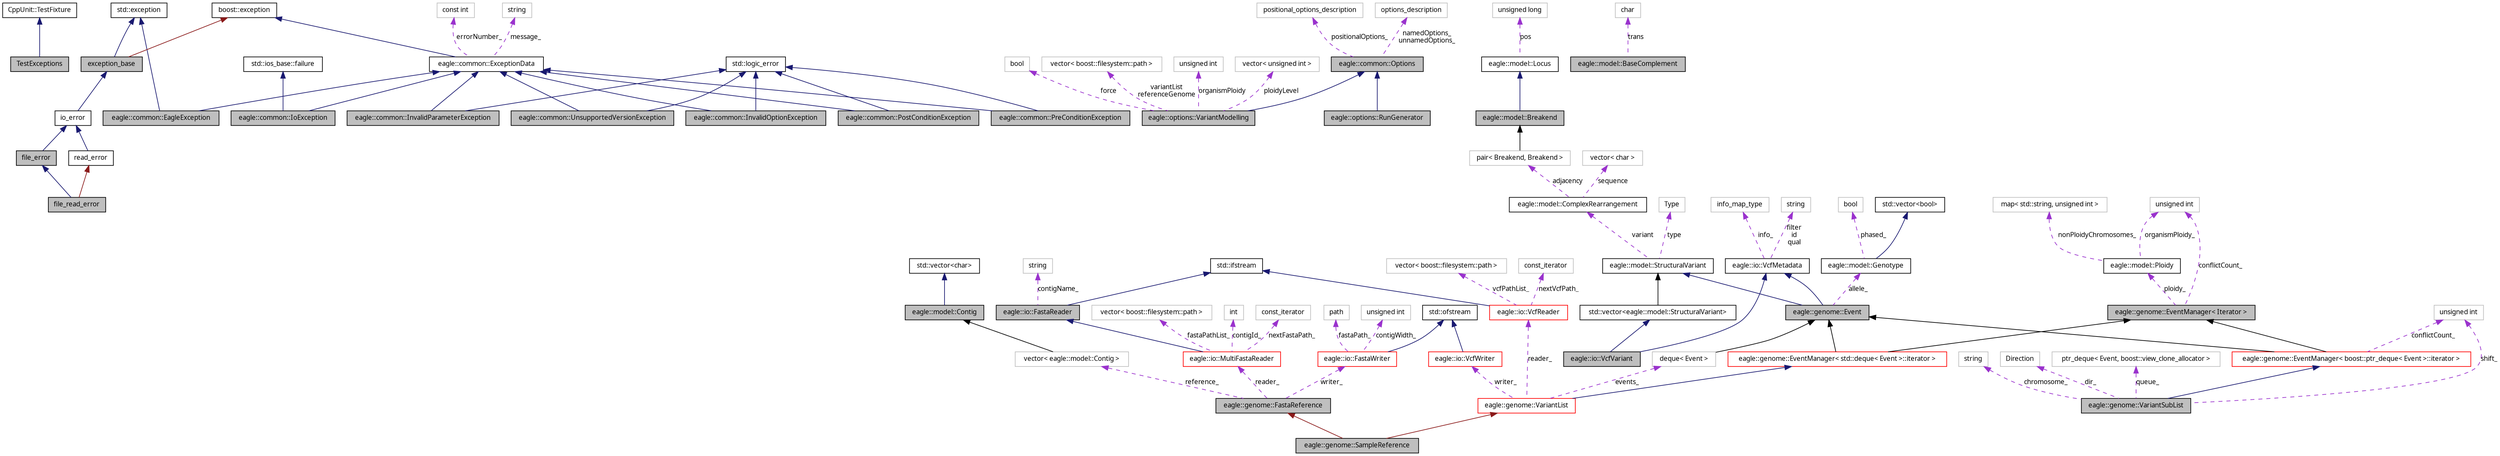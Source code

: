 strict digraph root {
	graph [bb="0,0,3846,674"];
	node [label="\N", fontname="FreeSans.ttf", fontsize=10, shape=record];
	edge [fontname="FreeSans.ttf", fontsize=10, labelfontname="FreeSans.ttf", labelfontsize=10];
	graph [bb="0,0,3018,1082"];
	subgraph G_cc_0 {
		graph [bb=""];
		Node1_0 [label=TestExceptions, color=black, fillcolor=grey75, fontcolor=black, height="0.30556", pos="1255,11", rects="1211.5,0.5,1298.2,21.5", style=filled, width="1.2083"];
		Node2_0 [label="CppUnit::TestFixture", URL="$classCppUnit_1_1TestFixture.html", color=black, height="0.30556", pos="1255,91", rects="1200,80.5,1309.1,101.5", width="1.5278"];
		Node2_0 -> Node1_0 [color=midnightblue, dir=back, pos="s,1255,80.75 1255,70.51 1255,54.77 1255,33.32 1255,21.24", style=solid];
	}
	subgraph G_cc_1 {
		graph [bb=""];
		Node1_1 [label="eagle::common::EagleException", color=black, fillcolor=grey75, fontcolor=black, height="0.30556", pos="1561,741", rects="1474,730.5,1647.5,751.5", style=filled, width="2.4167"];
		Node2_1 [label="std::exception", URL="$classstd_1_1exception.html", color=black, height="0.30556", pos="1497,901", rects="1455,890.5,1538.1,911.5", width="1.1667"];
		Node1_33 [label=exception_base, color=black, fillcolor=grey75, fontcolor=black, height="0.30556", pos="1487,821", rects="1441,810.5,1532.6,831.5", style=filled, width="1.2778"];
		Node3_1 [label="eagle::common::ExceptionData", URL="$classeagle_1_1common_1_1ExceptionData.html", color=black, height="0.30556", pos="2146,821", rects="2060.5,810.5,2231.1,831.5", width="2.375"];
		Node1_3 [label="eagle::common::InvalidOptionException", color=black, fillcolor=grey75, fontcolor=black, height="0.30556", pos="2456,741", rects="2351,730.5,2560.9,751.5", style=filled, width="2.9167"];
		Node1_4 [label="eagle::common::InvalidParameterException", color=black, fillcolor=grey75, fontcolor=black, height="0.30556", pos="1956,741", rects="1842,730.5,2069.6,751.5", style=filled, width="3.1667"];
		Node1_5 [label="eagle::common::IoException", color=black, fillcolor=grey75, fontcolor=black, height="0.30556", pos="1745,741", rects="1667,730.5,1822.1,751.5", style=filled, width="2.1667"];
		Node1_7 [label="eagle::common::PostConditionException", color=black, fillcolor=grey75, fontcolor=black, height="0.30556", pos="2686,741", rects="2580.5,730.5,2791.5,751.5", style=filled, width="2.9306"];
		Node1_8 [label="eagle::common::PreConditionException", color=black, fillcolor=grey75, fontcolor=black, height="0.30556", pos="2914,741", rects="2810,730.5,3017.1,751.5", style=filled, width="2.8889"];
		Node1_9 [label="eagle::common::UnsupportedVersionException", color=black, fillcolor=grey75, fontcolor=black, height="0.30556", pos="2210,741", rects="2088,730.5,2331.1,751.5", style=filled, width="3.3889"];
		Node4_1 [label="boost::exception", URL="$classboost_1_1exception.html", color=black, height="0.30556", pos="1829,901", rects="1780.5,890.5,1876.6,911.5", width="1.3472"];
		Node5_1 [label="const int", color=grey75, height="0.30556", pos="2101,901", rects="2073,890.5,2128.2,911.5", width="0.77778"];
		Node6_1 [label=string, color=grey75, height="0.30556", pos="2191,901", rects="2169.5,890.5,2212.3,911.5", width="0.59722"];
		Node2_3 [label="std::logic_error", URL="$classstd_1_1logic__error.html", color=black, height="0.30556", pos="2456,821", rects="2411.5,810.5,2500.1,831.5", width="1.2361"];
		Node2_5 [label="std::ios_base::failure", URL="$classstd_1_1ios__base_1_1failure.html", color=black, height="0.30556", pos="1745,821", rects="1686,810.5,1803.3,831.5", width="1.6389"];
		Node2_34 [label=io_error, URL="$structio__error.html", color=black, height="0.30556", pos="1429,741", rects="1402.5,730.5,1454.7,751.5", width="0.73611"];
		Node1_34 [label=file_error, color=black, fillcolor=grey75, fontcolor=black, height="0.30556", pos="1379,681", rects="1349.5,670.5,1408.3,691.5", style=filled, width="0.81944"];
		Node1_35 [label=file_read_error, color=black, fillcolor=grey75, fontcolor=black, height="0.30556", pos="1413,611", rects="1370,600.5,1456,621.5", style=filled, width="1.1944"];
		Node4_35 [label=read_error, URL="$structread__error.html", color=black, height="0.30556", pos="1460,681", rects="1427,670.5,1492.6,691.5", width="0.91667"];
		Node2_1 -> Node1_1 [color=midnightblue, dir=back, pos="s,1504.6,890.96 1511,882.86 1521.1,869.7 1534.2,850.67 1542,832 1553.8,803.86 1558.6,767.61 1560.2,751.02", style=solid];
		Node2_1 -> Node1_33 [color=midnightblue, dir=back, pos="s,1495.8,890.75 1494.5,880.51 1492.5,864.77 1489.7,843.32 1488.2,831.24", style=solid];
		Node1_33 -> Node2_34 [color=midnightblue, dir=back, pos="s,1480.1,810.75 1473.8,802.32 1462,786.45 1445.2,763.78 1435.9,751.24", style=solid];
		Node3_1 -> Node1_1 [color=midnightblue, dir=back, pos="s,2060.5,811.32 2050.3,810.24 2003.2,805.21 1945.5,798.73 1894,792 1796.2,779.23 1682.6,761.57 1616.6,751.01", style=solid];
		Node3_1 -> Node1_3 [color=midnightblue, dir=back, pos="s,2160.9,810.94 2169.7,805.66 2191.8,792.51 2223.4,774.42 2237,770 2259.3,762.75 2310.2,756.03 2357.4,751", style=solid];
		Node3_1 -> Node1_4 [color=midnightblue, dir=back, pos="s,2123.8,810.9 2114.1,806.92 2075.5,791.07 2011.5,764.8 1978,751.04", style=solid];
		Node3_1 -> Node1_5 [color=midnightblue, dir=back, pos="s,2099.6,810.98 2089.7,809.05 2009.9,793.53 1865.3,765.39 1791.3,751", style=solid];
		Node3_1 -> Node1_7 [color=midnightblue, dir=back, pos="s,2208.5,810.98 2218.5,809.53 2325.3,794.1 2523,765.54 2623.7,751", style=solid];
		Node3_1 -> Node1_8 [color=midnightblue, dir=back, pos="s,2231.8,811.83 2241.9,810.86 2296.9,805.53 2367.4,798.58 2430,792 2517.6,782.79 2539.4,779.17 2627,770 2690.6,763.35 2762.2,756.36\
 2818,751.03", style=solid];
		Node3_1 -> Node1_9 [color=midnightblue, dir=back, pos="s,2153.6,810.75 2160.2,802.76 2173.2,786.87 2192,763.9 2202.4,751.24", style=solid];
		Node4_1 -> Node1_33 [color=firebrick4, dir=back, pos="s,1789.4,890.98 1779.3,888.67 1710.9,873.07 1589,845.27 1526.5,831", style=solid];
		Node4_1 -> Node3_1 [color=midnightblue, dir=back, pos="s,1865.7,890.98 1875.4,888.58 1938.8,872.98 2051.2,845.32 2109.2,831.06", style=solid];
		Node5_1 -> Node3_1 [color=darkorchid3, dir=back, label=errorNumber_, lp="2135.5,861", pos="s,2098.7,890.84 2097.3,880.85 2096.3,871.03 2096.8,859.24 2102,850 2106.6,841.79 2114.7,835.63 2122.8,831.21", style=dashed];
		Node6_1 -> Node3_1 [color=darkorchid3, dir=back, label=message_, lp="2205,861", pos="s,2187.8,890.78 2184.2,881.32 2180.3,871.66 2175.1,859.85 2169,850 2164.8,843.25 2159.2,836.36 2154.6,831.1", style=dashed];
		Node2_3 -> Node1_3 [color=midnightblue, dir=back, pos="s,2456,810.75 2456,800.51 2456,784.77 2456,763.32 2456,751.24", style=solid];
		Node2_3 -> Node1_4 [color=midnightblue, dir=back, pos="s,2411.2,813.01 2401.2,811.45 2306,796.6 2111,766.18 2013.8,751.02", style=solid];
		Node2_3 -> Node1_7 [color=midnightblue, dir=back, pos="s,2482.8,810.9 2492.5,807.62 2539,791.86 2618.2,765.01 2659.3,751.04", style=solid];
		Node2_3 -> Node1_8 [color=midnightblue, dir=back, pos="s,2500.7,812.81 2510.7,811.18 2544.3,805.74 2588.2,798.56 2627,792 2709.8,778.01 2805.9,761.14 2863.2,751.01", style=solid];
		Node2_3 -> Node1_9 [color=midnightblue, dir=back, pos="s,2435.8,810.91 2426.4,806.83 2401.2,795.92 2363.7,780.56 2330,770 2305.9,762.46 2278.5,755.92 2256,751.06", style=solid];
		Node2_5 -> Node1_5 [color=midnightblue, dir=back, pos="s,1745,810.75 1745,800.51 1745,784.77 1745,763.32 1745,751.24", style=solid];
		Node2_34 -> Node1_34 [color=midnightblue, dir=back, pos="s,1421.2,730.94 1414.6,723.26 1405.6,712.82 1394.3,699.78 1386.9,691.19", style=solid];
		Node2_34 -> Node4_35 [color=midnightblue, dir=back, pos="s,1433.8,730.94 1438.6,722 1444.1,711.79 1450.7,699.44 1455.1,691.19", style=solid];
		Node1_34 -> Node1_35 [color=midnightblue, dir=back, pos="s,1383.6,670.83 1388.1,661.73 1394.7,648.56 1403.3,631.36 1408.5,621.03", style=solid];
		Node4_35 -> Node1_35 [color=firebrick4, dir=back, pos="s,1453.7,670.83 1447.9,662.5 1438.7,649.24 1426.5,631.56 1419.2,621.03", style=solid];
	}
	subgraph G_cc_2 {
		graph [bb=""];
		Node1_6 [label="eagle::common::Options", color=black, fillcolor=grey75, fontcolor=black, height="0.30556", pos="1308,991", rects="1239,980.5,1376.9,1001.5", style=filled, width="1.9167"];
		Node1_28 [label="eagle::options::RunGenerator", color=black, fillcolor=grey75, fontcolor=black, height="0.30556", pos="1308,911", rects="1228.5,900.5,1386.8,921.5", style=filled, width="2.2083"];
		Node1_29 [label="eagle::options::VariantModelling", color=black, fillcolor=grey75, fontcolor=black, height="0.30556", pos="1040,911", rects="955.5,900.5,1123.8,921.5", style=filled, width="2.3472"];
		Node3_6 [label=positional_options_description, color=grey75, height="0.30556", pos="1181,1071", rects="1101.5,1060.5,1259.8,1081.5", width="2.2083"];
		Node4_6 [label=options_description, color=grey75, height="0.30556", pos="1333,1071", rects="1279,1060.5,1386.9,1081.5", width="1.5"];
		Node5_29 [label=bool, color=grey75, height="0.30556", pos="768,991", rects="750,980.5,785.78,1001.5", width="0.5"];
		Node6_29 [label="vector\< boost::filesystem::path \>", color=grey75, height="0.30556", pos="895,991", rects="805,980.5,984.37,1001.5", width="2.5"];
		Node7_29 [label="unsigned int", color=grey75, height="0.30556", pos="1040,991", rects="1003,980.5,1076.2,1001.5", width="1.0278"];
		Node8_29 [label="vector\< unsigned int \>", color=grey75, height="0.30556", pos="1158,991", rects="1095,980.5,1220.4,1001.5", width="1.75"];
		Node1_6 -> Node1_28 [color=midnightblue, dir=back, pos="s,1308,980.75 1308,970.51 1308,954.77 1308,933.32 1308,921.24", style=solid];
		Node1_6 -> Node1_29 [color=midnightblue, dir=back, pos="s,1291.4,980.84 1282.4,976.14 1260.6,964.86 1228,949.32 1198,940 1170.9,931.58 1140.3,925.42 1113.3,921.06", style=solid];
		Node3_6 -> Node1_6 [color=darkorchid3, dir=back, label=positionalOptions_, lp="1270,1031", pos="s,1186.9,1061 1193,1052.7 1201.2,1042 1212.9,1028.7 1226,1020 1238.8,1011.5 1254.4,1005.4 1268.6,1001", style=dashed];
		Node4_6 -> Node1_6 [color=darkorchid3, dir=back, label="namedOptions_\nunnamedOptions_", lp="1368,1031", pos="s,1330,1060.8 1326.9,1051 1321.8,1035.2 1314.9,1013.4 1311,1001.2", style=dashed];
		Node5_29 -> Node1_29 [color=darkorchid3, dir=back, label=force, lp="903,951", pos="s,786.6,980.98 795.9,976.64 820.3,965.45 856.8,949.79 890,940 917.7,931.83 949,925.54 975.8,921.02", style=dashed];
		Node6_29 -> Node1_29 [color=darkorchid3, dir=back, label="variantList\nreferenceGenome", lp="991.5,951", pos="s,902.1,980.9 908.6,973.26 918.3,962.38 932.2,948.66 947,940 961.6,931.49 978.9,925.35 994.7,921.04", style=dashed];
		Node7_29 -> Node1_29 [color=darkorchid3, dir=back, label=organismPloidy, lp="1076.5,951", pos="s,1040,980.75 1040,970.51 1040,954.77 1040,933.32 1040,921.24", style=dashed];
		Node8_29 -> Node1_29 [color=darkorchid3, dir=back, label=ploidyLevel, lp="1166.5,951", pos="s,1152.7,980.99 1147.1,972.45 1139.8,961.8 1129.2,948.63 1117,940 1105.2,931.61 1090.5,925.46 1077.2,921.1", style=dashed];
	}
	subgraph G_cc_3 {
		graph [bb=""];
		Node1_10 [label="eagle::genome::EventManager\< Iterator \>", color=black, fillcolor=grey75, fontcolor=black, height="0.30556", pos="1984,286", rects="1873.5,275.5,2093.9,296.5", style=filled, width="3.0694"];
		Node2_14 [label="eagle::genome::EventManager\< std::deque\< Event \>::iterator \>", URL="$classeagle_1_1genome_1_1EventManager.html", color=red, height="0.30556", pos="1399,216", rects="1235,205.5,1562.1,226.5", width="4.5556"];
		Node2_15 [label="eagle::genome::EventManager\< boost::ptr_deque\< Event \>::iterator \>", URL="$classeagle_1_1genome_1_1EventManager.html", color=red, height="0.30556", pos="2170,216", rects="1991,205.5,2348.3,226.5", width="4.9722"];
		Node2_10 [label="unsigned int", color=grey75, height="0.30556", pos="1984,448", rects="1947,437.5,2020.2,458.5", width="1.0278"];
		Node3_10 [label="eagle::model::Ploidy", URL="$classeagle_1_1model_1_1Ploidy.html", color=black, height="0.30556", pos="1937,356", rects="1879.5,345.5,1993.8,366.5", width="1.5972"];
		Node4_10 [label="map\< std::string, unsigned int \>", color=grey75, height="0.30556", pos="1791,448", rects="1705.5,437.5,1876.2,458.5", width="2.375"];
		Node1_11 [label="eagle::genome::Event", color=black, fillcolor=grey75, fontcolor=black, height="0.30556", pos="1391,286", rects="1328.5,275.5,1452.7,296.5", style=filled, width="1.7361"];
		Node10_14 [label="deque\< Event \>", color=grey75, height="0.30556", pos="1169,216", rects="1121.5,205.5,1216,226.5", width="1.3194"];
		Node2_11 [label="eagle::model::StructuralVariant", URL="$classeagle_1_1model_1_1StructuralVariant.html", color=black, height="0.30556", pos="1127,356", rects="1044,345.5,1209.6,366.5", width="2.3056"];
		Node2_20 [label="std::vector\<eagle::model::StructuralVariant\>", URL="$classstd_1_1vector.html", color=black, height="0.30556", pos="1127,286", rects="1010,275.5,1243.1,296.5", width="3.25"];
		Node3_11 [label=Type, color=grey75, height="0.30556", pos="1139,448", rects="1120,437.5,1157.5,458.5", width="0.52778"];
		Node4_11 [label="eagle::model::ComplexRearrangement", URL="$structeagle_1_1model_1_1ComplexRearrangement.html", color=black, height="0.30556", pos="998,448", rects="895,437.5,1101,458.5", width="2.8611"];
		Node11_11 [label="pair\< Breakend, Breakend \>", color=grey75, height="0.30556", pos="897,518", rects="821.5,507.5,971.95,528.5", width="2.0972"];
		Node12_11 [label="vector\< char \>", color=grey75, height="0.30556", pos="1036,518", rects="991,507.5,1080.5,528.5", width="1.25"];
		Node5_11 [label="eagle::io::VcfMetadata", URL="$structeagle_1_1io_1_1VcfMetadata.html", color=black, height="0.30556", pos="1291,356", rects="1228,345.5,1353.2,366.5", width="1.75"];
		Node1_20 [label="eagle::io::VcfVariant", color=black, fillcolor=grey75, fontcolor=black, height="0.30556", pos="1045,216", rects="987.5,205.5,1102.5,226.5", style=filled, width="1.5972"];
		Node6_11 [label=string, color=grey75, height="0.30556", pos="1346,448", rects="1324.5,437.5,1367.3,458.5", width="0.59722"];
		Node7_11 [label=info_map_type, color=grey75, height="0.30556", pos="1262,448", rects="1218.5,437.5,1305,458.5", width="1.2083"];
		Node8_11 [label="eagle::model::Genotype", URL="$classeagle_1_1model_1_1Genotype.html", color=black, height="0.30556", pos="1439,356", rects="1372,345.5,1505.1,366.5", width="1.8611"];
		Node9_11 [label="std::vector\<bool\>", URL="$classstd_1_1vector.html", color=black, height="0.30556", pos="1516,448", rects="1464,437.5,1567.3,458.5", width="1.4444"];
		Node10_11 [label=bool, color=grey75, height="0.30556", pos="1427,448", rects="1409,437.5,1444.8,458.5", width="0.5"];
		Node1_12 [label="eagle::genome::FastaReference", color=black, fillcolor=grey75, fontcolor=black, height="0.30556", pos="567,146", rects="481,135.5,652.5,156.5", style=filled, width="2.3889"];
		Node1_13 [label="eagle::genome::SampleReference", color=black, fillcolor=grey75, fontcolor=black, height="0.30556", pos="822,86", rects="730,75.5,913.39,96.5", style=filled, width="2.5556"];
		Node3_12 [label="vector\< eagle::model::Contig \>", color=grey75, height="0.30556", pos="247,216", rects="162,205.5,331.7,226.5", width="2.3611"];
		Node4_12 [label="eagle::io::FastaWriter", URL="$classeagle_1_1io_1_1FastaWriter.html", color=red, height="0.30556", pos="673,216", rects="614,205.5,731.19,226.5", width="1.6389"];
		Node8_12 [label="eagle::io::MultiFastaReader", URL="$classeagle_1_1io_1_1MultiFastaReader.html", color=red, height="0.30556", pos="486,216", rects="413,205.5,558.64,226.5", width="2.0278"];
		Node7_13 [label="eagle::genome::VariantList", URL="$classeagle_1_1genome_1_1VariantList.html", color=red, height="0.30556", pos="932,146", rects="859,135.5,1004.4,156.5", width="2.0278"];
		Node6_14 [label="eagle::io::VcfReader", URL="$classeagle_1_1io_1_1VcfReader.html", color=red, height="0.30556", pos="933,286", rects="874.5,275.5,990.79,296.5", width="1.625"];
		Node11_14 [label="eagle::io::VcfWriter", URL="$classeagle_1_1io_1_1VcfWriter.html", color=red, height="0.30556", pos="837,216", rects="782,205.5,891.07,226.5", width="1.5278"];
		Node1_15 [label="eagle::genome::VariantSubList", color=black, fillcolor=grey75, fontcolor=black, height="0.30556", pos="1846,146", rects="1764,135.5,1928,156.5", style=filled, width="2.2778"];
		Node3_15 [label="unsigned int", color=grey75, height="0.30556", pos="2278,286", rects="2241,275.5,2314.2,296.5", width="1.0278"];
		Node5_15 [label=string, color=grey75, height="0.30556", pos="1603,216", rects="1581.5,205.5,1624.3,226.5", width="0.59722"];
		Node6_15 [label=Direction, color=grey75, height="0.30556", pos="1672,216", rects="1642.5,205.5,1701.3,226.5", width="0.81944"];
		Node7_15 [label="ptr_deque\< Event, boost::view_clone_allocator \>", color=grey75, height="0.30556", pos="1846,216", rects="1720,205.5,1971.9,226.5", width="3.5"];
		Node1_16 [label="eagle::io::FastaReader", color=black, fillcolor=grey75, fontcolor=black, height="0.30556", pos="199,286", rects="136.5,275.5,260.91,296.5", style=filled, width="1.7361"];
		Node2_16 [label="std::ifstream", URL="$classstd_1_1ifstream.html", color=black, height="0.30556", pos="456,356", rects="417,345.5,494.99,366.5", width="1.0833"];
		Node4_16 [label=string, color=grey75, height="0.30556", pos="199,356", rects="177.5,345.5,220.28,366.5", width="0.59722"];
		Node2_17 [label="std::ofstream", URL="$classstd_1_1ofstream.html", color=black, height="0.30556", pos="815,286", rects="774,275.5,855.21,296.5", width="1.1389"];
		Node4_17 [label=path, color=grey75, height="0.30556", pos="645,286", rects="626,275.5,663.22,296.5", width="0.52778"];
		Node5_17 [label="unsigned int", color=grey75, height="0.30556", pos="719,286", rects="682,275.5,755.16,296.5", width="1.0278"];
		Node3_18 [label="vector\< boost::filesystem::path \>", color=grey75, height="0.30556", pos="370,286", rects="280,275.5,459.37,296.5", width="2.5"];
		Node4_18 [label=int, color=grey75, height="0.30556", pos="492,286", rects="478.5,275.5,505.06,296.5", width="0.375"];
		Node5_18 [label=const_iterator, color=grey75, height="0.30556", pos="565,286", rects="524,275.5,605.98,296.5", width="1.1389"];
		Node4_19 [label="vector\< boost::filesystem::path \>", color=grey75, height="0.30556", pos="810,356", rects="720,345.5,899.37,366.5", width="2.5"];
		Node5_19 [label=const_iterator, color=grey75, height="0.30556", pos="959,356", rects="918,345.5,999.98,366.5", width="1.1389"];
		Node1_23 [label="eagle::model::Breakend", color=black, fillcolor=grey75, fontcolor=black, height="0.30556", pos="897,578", rects="831,567.5,962.52,588.5", style=filled, width="1.8333"];
		Node2_23 [label="eagle::model::Locus", URL="$structeagle_1_1model_1_1Locus.html", color=black, height="0.30556", pos="897,658", rects="839.5,647.5,954.15,668.5", width="1.5972"];
		Node5_23 [label="unsigned long", color=grey75, height="0.30556", pos="897,738", rects="856,727.5,937.39,748.5", width="1.1389"];
		Node1_24 [label="eagle::model::Contig", color=black, fillcolor=grey75, fontcolor=black, height="0.30556", pos="59,286", rects="0,275.5,117.44,296.5", style=filled, width="1.6389"];
		Node2_24 [label="std::vector\<char\>", URL="$classstd_1_1vector.html", color=black, height="0.30556", pos="59,356", rects="6.5,345.5,111.2,366.5", width="1.4583"];
		Node1_10 -> Node2_14 [dir=back, pos="s,1906.3,275.97 1896.2,274.8 1782.3,261.55 1585.2,238.65 1476.5,226.01"];
		Node1_10 -> Node2_15 [dir=back, pos="s,2008.7,275.97 2018.5,272.39 2055.3,258.94 2112.6,237.97 2145.2,226.07"];
		Node2_14 -> Node7_13 [color=midnightblue, dir=back, pos="s,1337,205.97 1327,204.52 1235.8,191.23 1080,168.56 993.9,156.01", style=solid];
		Node2_15 -> Node1_15 [color=midnightblue, dir=back, pos="s,2127,205.97 2117.1,203.9 2053.5,190.55 1947.8,168.37 1888.9,156.01", style=solid];
		Node2_10 -> Node1_10 [color=darkorchid3, dir=back, label=conflictCount_, lp="2056,356", pos="s,1999.9,437.89 2007.8,431.33 2011.5,427.75 2014.9,423.62 2017,419 2037.1,375.48 2004.6,317.98 1990.2,296.04", style=dashed];
		Node2_10 -> Node3_10 [color=darkorchid3, dir=back, label=organismPloidy_, lp="1977.5,402", pos="s,1959.2,437.78 1950.5,432.36 1945.5,428.72 1941,424.3 1938,419 1928.5,402.37 1931.7,378.89 1934.6,366.13", style=dashed];
		Node3_10 -> Node1_10 [color=darkorchid3, dir=back, label=ploidy_, lp="1980,321", pos="s,1943.3,345.83 1949.1,337.5 1958.3,324.24 1970.5,306.56 1977.8,296.03", style=dashed];
		Node4_10 -> Node3_10 [color=darkorchid3, dir=back, label=nonPloidyChromosomes_, lp="1865.5,402", pos="s,1790.1,437.55 1789.9,427.24 1790.2,413.57 1793.1,395.94 1804,385 1814.7,374.28 1848.2,367.26 1878.9,362.94", style=dashed];
		Node1_11 -> Node2_14 [dir=back, pos="s,1392.1,275.83 1393.3,265.56 1394.8,252.56 1396.8,236.06 1397.9,226.03"];
		Node1_11 -> Node2_15 [dir=back, pos="s,1453.8,279.52 1463.9,278.64 1603,266.49 1906.9,239.97 2066.8,226.01"];
		Node1_11 -> Node10_14 [dir=back, pos="s,1371.9,275.86 1362.7,271.65 1343.8,263.14 1318.3,252.38 1295,245 1269.6,236.95 1240.6,230.33 1216.8,225.56"];
		Node10_14 -> Node7_13 [color=darkorchid3, dir=back, label=events_, lp="1083,181", pos="s,1137.5,205.97 1127.7,203.16 1081,189.75 1005.9,168.2 963.6,156.07", style=dashed];
		Node2_11 -> Node1_11 [color=midnightblue, dir=back, pos="s,1162.1,345.97 1172,343.41 1224,330.02 1308.4,308.28 1355.8,296.07", style=solid];
		Node2_11 -> Node2_20 [dir=back, pos="s,1127,345.83 1127,335.56 1127,322.56 1127,306.06 1127,296.03"];
		Node2_20 -> Node1_20 [color=midnightblue, dir=back, pos="s,1115.9,275.83 1108.2,269.38 1092,255.96 1069.2,237.07 1055.9,226.03", style=solid];
		Node3_11 -> Node2_11 [color=darkorchid3, dir=back, label=type, lp="1146,402", pos="s,1137.8,437.71 1136.4,427.76 1133.9,408.74 1130.1,380.48 1128.2,366.11", style=dashed];
		Node4_11 -> Node2_11 [color=darkorchid3, dir=back, label=variant, lp="1102,402", pos="s,1011.3,437.71 1019.7,431.86 1046.7,413.05 1091.8,381.56 1113.9,366.11", style=dashed];
		Node11_11 -> Node4_11 [color=darkorchid3, dir=back, label=adjacency, lp="979.5,483", pos="s,910.6,507.83 919.1,502.11 939.1,488.65 967.9,469.27 984.6,458.03", style=dashed];
		Node12_11 -> Node4_11 [color=darkorchid3, dir=back, label=sequence, lp="1043,483", pos="s,1030.9,507.83 1025.8,498.73 1018.4,485.56 1008.8,468.36 1003,458.03", style=dashed];
		Node5_11 -> Node1_11 [color=midnightblue, dir=back, pos="s,1304.5,345.83 1312.9,340.11 1332.7,326.65 1361.2,307.27 1377.7,296.03", style=solid];
		Node5_11 -> Node1_20 [color=midnightblue, dir=back, pos="s,1289.2,345.8 1286.8,336 1281.8,317.76 1271.7,290.74 1253,275 1229.2,254.96 1148.8,236.52 1095.2,226.04", style=solid];
		Node6_11 -> Node5_11 [color=darkorchid3, dir=back, label="filter\nid\nqual", lp="1340,402", pos="s,1340.6,437.7 1335.4,428.81 1328,416.4 1318.1,399.63 1309,385 1305.1,378.71 1300.6,371.71 1297.1,366.28", style=dashed];
		Node7_11 -> Node5_11 [color=darkorchid3, dir=back, label=info_, lp="1293,402", pos="s,1265,437.71 1268.1,428.02 1274.2,409.01 1283.4,380.55 1288.1,366.11", style=dashed];
		Node8_11 -> Node1_11 [color=darkorchid3, dir=back, label=allele_, lp="1432.5,321", pos="s,1432.5,345.83 1426.6,337.5 1417.3,324.24 1404.8,306.56 1397.4,296.03", style=dashed];
		Node9_11 -> Node8_11 [color=midnightblue, dir=back, pos="s,1512.2,437.76 1507.9,428.34 1501.6,415.22 1491.9,397.81 1480,385 1473.1,377.55 1463.8,371.02 1455.9,366.14", style=solid];
		Node10_11 -> Node8_11 [color=darkorchid3, dir=back, label=phased_, lp="1455.5,402", pos="s,1428.2,437.71 1429.6,427.76 1432.1,408.74 1435.9,380.48 1437.8,366.11", style=dashed];
		Node1_12 -> Node1_13 [color=firebrick4, dir=back, pos="s,606.8,135.94 616.8,133.68 665,122.7 737.4,106.25 782,96.094", style=solid];
		Node3_12 -> Node1_12 [color=darkorchid3, dir=back, label=reference_, lp="453.5,181", pos="s,289.5,205.97 299.6,203.82 362.5,190.45 466.6,168.34 524.6,156.01", style=dashed];
		Node4_12 -> Node1_12 [color=darkorchid3, dir=back, label=writer_, lp="643.5,181", pos="s,658.7,205.83 650.1,200.29 629.1,186.83 598.7,167.32 581.1,156.02", style=dashed];
		Node8_12 -> Node1_12 [color=darkorchid3, dir=back, label=reader_, lp="550.5,181", pos="s,496.9,205.83 504.6,199.38 520.6,185.96 543.1,167.07 556.2,156.02", style=dashed];
		Node7_13 -> Node1_13 [color=firebrick4, dir=back, pos="s,914.8,135.94 905.7,131.13 885.2,120.31 857.3,105.59 839.4,96.19", style=solid];
		Node6_14 -> Node7_13 [color=darkorchid3, dir=back, label=reader_, lp="951.5,216", pos="s,932.9,275.95 932.9,265.88 932.6,235.82 932.2,178.61 932.1,156.27", style=dashed];
		Node11_14 -> Node7_13 [color=darkorchid3, dir=back, label=writer_, lp="901.5,181", pos="s,846.9,205.93 854.7,199.15 863.5,191.51 874.5,182.41 885,175 894.6,168.19 905.9,161.41 915.1,156.23", style=dashed];
		Node3_15 -> Node2_15 [color=darkorchid3, dir=back, label=conflictCount_, lp="2265,251", pos="s,2263.4,275.83 2254.9,270.47 2233.5,257 2202.4,237.37 2184.3,226.03", style=dashed];
		Node3_15 -> Node1_15 [color=darkorchid3, dir=back, label=shift_, lp="2377,216", pos="s,2299.1,275.97 2308.3,271.52 2339.3,255.98 2379.8,229.43 2358,205 2329.9,173.56 2065.6,156.97 1928.2,150.41", style=dashed];
		Node5_15 -> Node1_15 [color=darkorchid3, dir=back, label=chromosome_, lp="1709,181", pos="s,1615.9,205.85 1624.5,200.21 1638.2,191.56 1656.4,181.16 1674,175 1702.4,165.04 1734.7,158.59 1763.6,154.43", style=dashed];
		Node6_15 -> Node1_15 [color=darkorchid3, dir=back, label=dir_, lp="1778,181", pos="s,1695.1,205.97 1704.7,202.22 1739.1,188.76 1792.5,167.92 1822.8,156.07", style=dashed];
		Node7_15 -> Node1_15 [color=darkorchid3, dir=back, label=queue_, lp="1864,181", pos="s,1846,205.83 1846,195.56 1846,182.56 1846,166.06 1846,156.02", style=dashed];
		Node1_16 -> Node8_12 [color=midnightblue, dir=back, pos="s,237.1,275.97 246.9,273.66 303.3,260.29 395.9,238.36 447.7,226.07", style=solid];
		Node2_16 -> Node6_14 [color=midnightblue, dir=back, pos="s,495.2,349.51 505.5,348.06 582.5,337.26 735.3,315.73 865,297 868.1,296.56 871.2,296.1 874.4,295.64", style=solid];
		Node2_16 -> Node1_16 [color=midnightblue, dir=back, pos="s,421.9,345.97 412.2,343.41 361.6,330.02 279.4,308.28 233.3,296.07", style=solid];
		Node4_16 -> Node1_16 [color=darkorchid3, dir=back, label=contigName_, lp="231,321", pos="s,199,345.83 199,335.56 199,322.56 199,306.06 199,296.03", style=dashed];
		Node2_17 -> Node4_12 [color=midnightblue, dir=back, pos="s,807.2,275.73 800.1,268.23 792.2,260.19 781.8,251.03 771,245 755.7,236.48 737.6,230.36 721.1,226.06", style=solid];
		Node2_17 -> Node11_14 [color=midnightblue, dir=back, pos="s,818,275.83 821.2,265.95 825.4,252.89 830.8,236.16 834.1,226.03", style=solid];
		Node4_17 -> Node4_12 [color=darkorchid3, dir=back, label=fastaPath_, lp="672,251", pos="s,643.7,275.71 643.3,265.41 643.4,258.71 644.3,251.32 647,245 650.1,237.67 656,231.05 661.4,226.1", style=dashed];
		Node5_17 -> Node4_12 [color=darkorchid3, dir=back, label=contigWidth_, lp="736,251", pos="s,714.6,275.79 709.8,266.5 706.2,259.57 701.7,251.74 697,245 692.4,238.37 686.5,231.48 681.7,226.2", style=dashed];
		Node3_18 -> Node8_12 [color=darkorchid3, dir=back, label=fastaPathList_, lp="450.5,251", pos="s,379.3,275.79 386.9,268.77 395.7,260.89 406.9,251.71 418,245 430.7,237.35 445.8,230.89 458.6,226.1", style=dashed];
		Node4_18 -> Node8_12 [color=darkorchid3, dir=back, label=contigId_, lp="508.5,251", pos="s,490,275.72 488.2,265.77 487.7,262.85 487.3,259.85 487,257 485.9,246.49 485.8,234.36 485.8,226.24", style=dashed];
		Node5_18 -> Node8_12 [color=darkorchid3, dir=back, label=nextFastaPath_, lp="577.5,251", pos="s,558.2,275.75 551.7,267.68 545.5,260.25 537.9,251.74 530,245 521.6,237.81 511.2,231.11 502.7,226.07", style=dashed];
		Node4_19 -> Node6_14 [color=darkorchid3, dir=back, label=vcfPathList_, lp="908,321", pos="s,826.3,345.97 835.4,340.99 859.7,327.52 895.8,307.57 916.6,296.07", style=dashed];
		Node5_19 -> Node6_14 [color=darkorchid3, dir=back, label=nextVcfPath_, lp="980,321", pos="s,955.5,345.83 951.9,336.34 946.9,323.23 940.4,306.26 936.5,296.03", style=dashed];
		Node1_23 -> Node11_11 [dir=back, pos="s,897,567.94 897,557.73 897,547.78 897,536.1 897,528.19"];
		Node2_23 -> Node1_23 [color=midnightblue, dir=back, pos="s,897,647.75 897,637.51 897,621.77 897,600.32 897,588.24", style=solid];
		Node5_23 -> Node2_23 [color=darkorchid3, dir=back, label=pos, lp="906,698", pos="s,897,727.75 897,717.51 897,701.77 897,680.32 897,668.24", style=dashed];
		Node1_24 -> Node3_12 [dir=back, pos="s,84,275.97 93.4,272.56 130.5,259.12 188.9,238.03 221.9,226.07"];
		Node2_24 -> Node1_24 [color=midnightblue, dir=back, pos="s,59,345.83 59,335.56 59,322.56 59,306.06 59,296.03", style=solid];
	}
	subgraph G_cc_4 {
		graph [bb=""];
		Node1_22 [label="eagle::model::BaseComplement", color=black, fillcolor=grey75, fontcolor=black, height="0.30556", pos="1136,686", rects="1050,675.5,1221.3,696.5", style=filled, width="2.3889"];
		Node2_22 [label=char, color=grey75, height="0.30556", pos="1136,766", rects="1117,755.5,1154.2,776.5", width="0.52778"];
		Node2_22 -> Node1_22 [color=darkorchid3, dir=back, label=trans, lp="1148.5,726", pos="s,1136,755.75 1136,745.51 1136,729.77 1136,708.32 1136,696.24", style=dashed];
	}
}
